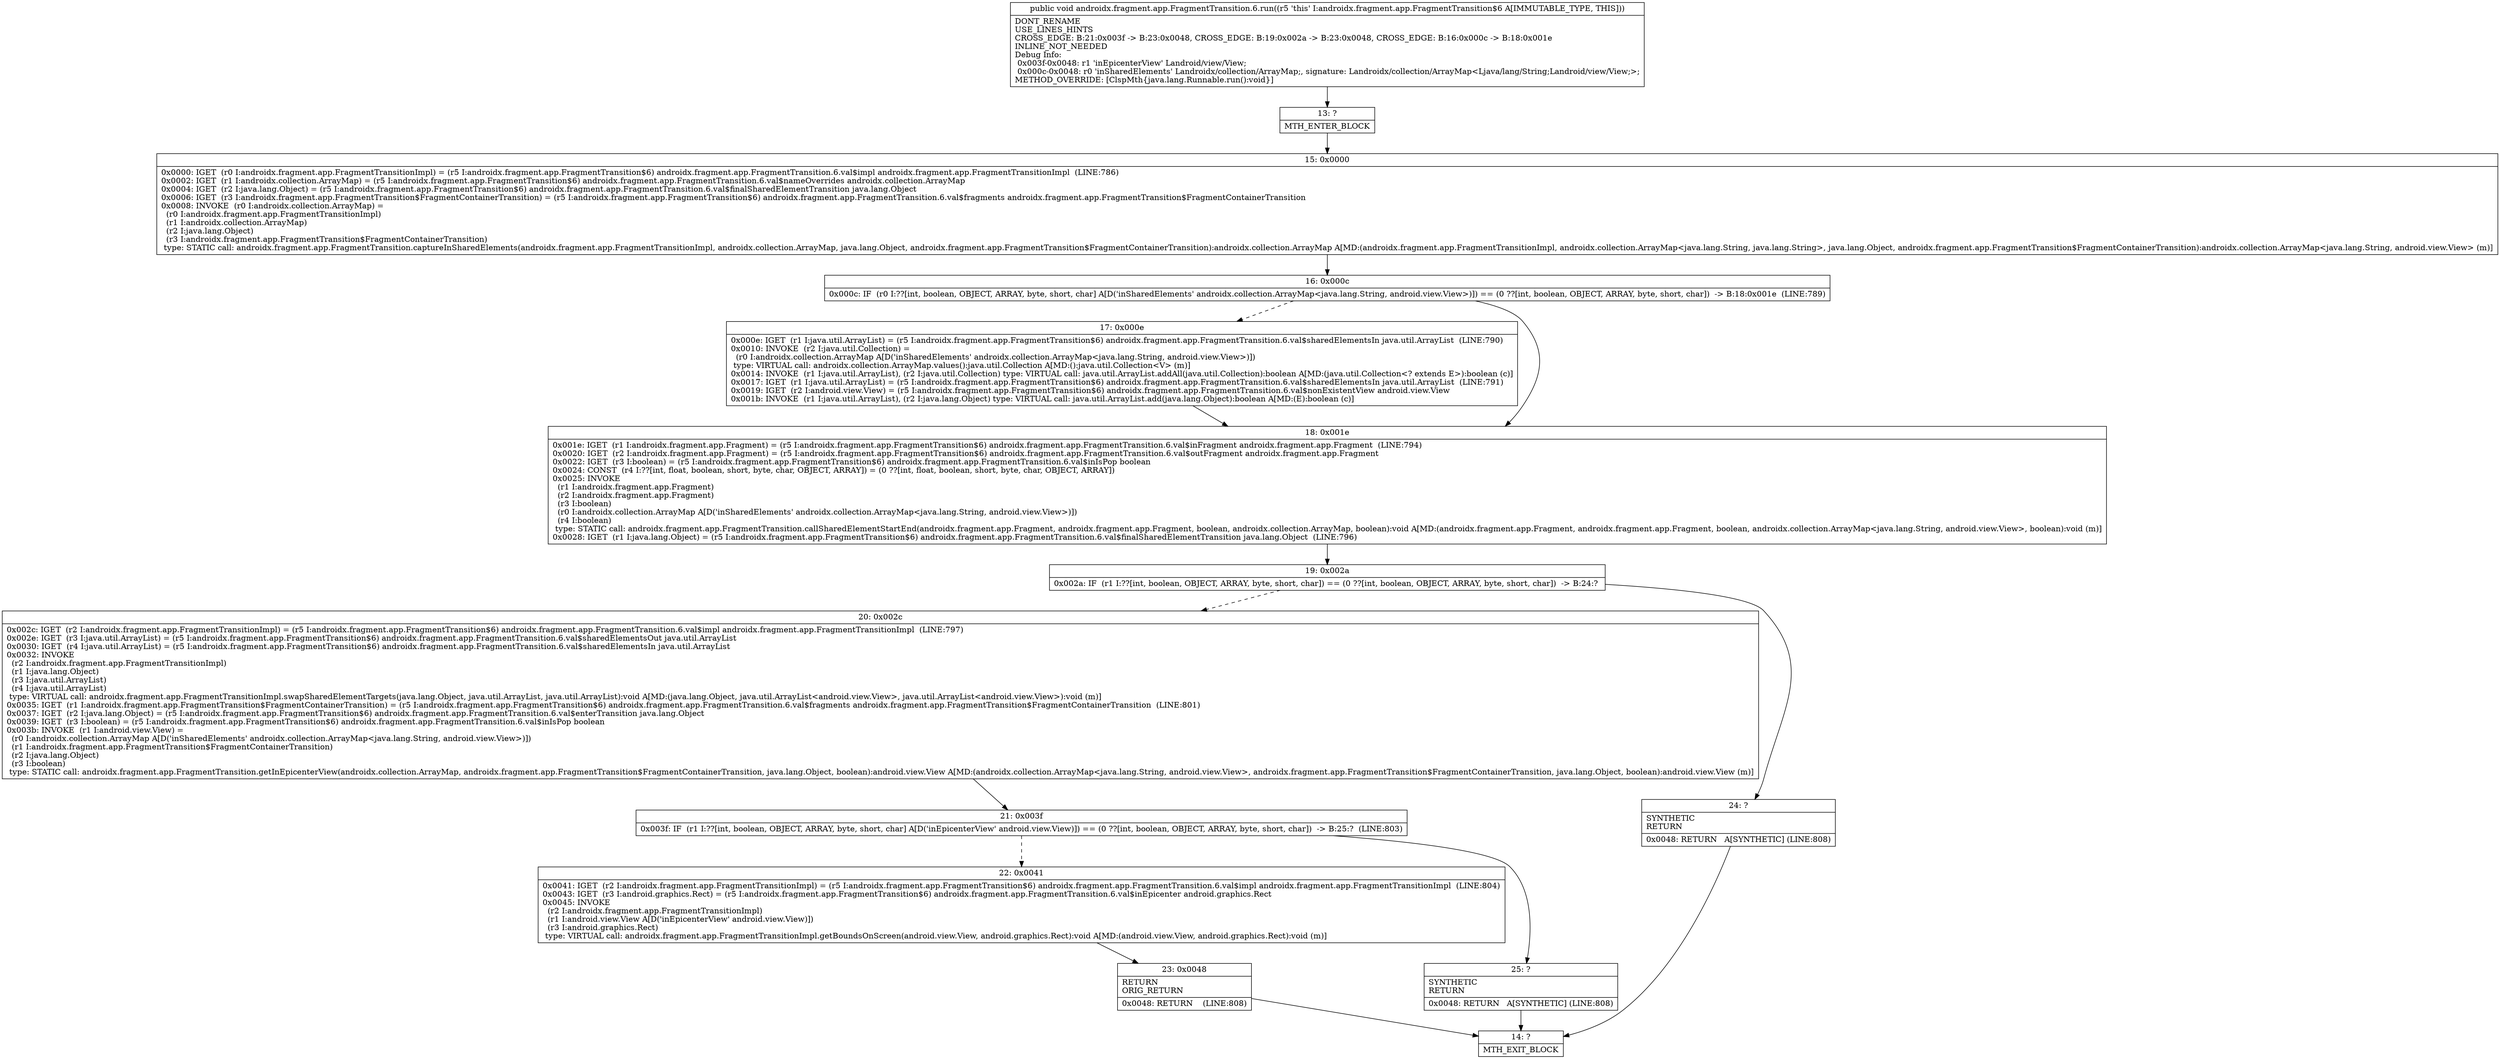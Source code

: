 digraph "CFG forandroidx.fragment.app.FragmentTransition.6.run()V" {
Node_13 [shape=record,label="{13\:\ ?|MTH_ENTER_BLOCK\l}"];
Node_15 [shape=record,label="{15\:\ 0x0000|0x0000: IGET  (r0 I:androidx.fragment.app.FragmentTransitionImpl) = (r5 I:androidx.fragment.app.FragmentTransition$6) androidx.fragment.app.FragmentTransition.6.val$impl androidx.fragment.app.FragmentTransitionImpl  (LINE:786)\l0x0002: IGET  (r1 I:androidx.collection.ArrayMap) = (r5 I:androidx.fragment.app.FragmentTransition$6) androidx.fragment.app.FragmentTransition.6.val$nameOverrides androidx.collection.ArrayMap \l0x0004: IGET  (r2 I:java.lang.Object) = (r5 I:androidx.fragment.app.FragmentTransition$6) androidx.fragment.app.FragmentTransition.6.val$finalSharedElementTransition java.lang.Object \l0x0006: IGET  (r3 I:androidx.fragment.app.FragmentTransition$FragmentContainerTransition) = (r5 I:androidx.fragment.app.FragmentTransition$6) androidx.fragment.app.FragmentTransition.6.val$fragments androidx.fragment.app.FragmentTransition$FragmentContainerTransition \l0x0008: INVOKE  (r0 I:androidx.collection.ArrayMap) = \l  (r0 I:androidx.fragment.app.FragmentTransitionImpl)\l  (r1 I:androidx.collection.ArrayMap)\l  (r2 I:java.lang.Object)\l  (r3 I:androidx.fragment.app.FragmentTransition$FragmentContainerTransition)\l type: STATIC call: androidx.fragment.app.FragmentTransition.captureInSharedElements(androidx.fragment.app.FragmentTransitionImpl, androidx.collection.ArrayMap, java.lang.Object, androidx.fragment.app.FragmentTransition$FragmentContainerTransition):androidx.collection.ArrayMap A[MD:(androidx.fragment.app.FragmentTransitionImpl, androidx.collection.ArrayMap\<java.lang.String, java.lang.String\>, java.lang.Object, androidx.fragment.app.FragmentTransition$FragmentContainerTransition):androidx.collection.ArrayMap\<java.lang.String, android.view.View\> (m)]\l}"];
Node_16 [shape=record,label="{16\:\ 0x000c|0x000c: IF  (r0 I:??[int, boolean, OBJECT, ARRAY, byte, short, char] A[D('inSharedElements' androidx.collection.ArrayMap\<java.lang.String, android.view.View\>)]) == (0 ??[int, boolean, OBJECT, ARRAY, byte, short, char])  \-\> B:18:0x001e  (LINE:789)\l}"];
Node_17 [shape=record,label="{17\:\ 0x000e|0x000e: IGET  (r1 I:java.util.ArrayList) = (r5 I:androidx.fragment.app.FragmentTransition$6) androidx.fragment.app.FragmentTransition.6.val$sharedElementsIn java.util.ArrayList  (LINE:790)\l0x0010: INVOKE  (r2 I:java.util.Collection) = \l  (r0 I:androidx.collection.ArrayMap A[D('inSharedElements' androidx.collection.ArrayMap\<java.lang.String, android.view.View\>)])\l type: VIRTUAL call: androidx.collection.ArrayMap.values():java.util.Collection A[MD:():java.util.Collection\<V\> (m)]\l0x0014: INVOKE  (r1 I:java.util.ArrayList), (r2 I:java.util.Collection) type: VIRTUAL call: java.util.ArrayList.addAll(java.util.Collection):boolean A[MD:(java.util.Collection\<? extends E\>):boolean (c)]\l0x0017: IGET  (r1 I:java.util.ArrayList) = (r5 I:androidx.fragment.app.FragmentTransition$6) androidx.fragment.app.FragmentTransition.6.val$sharedElementsIn java.util.ArrayList  (LINE:791)\l0x0019: IGET  (r2 I:android.view.View) = (r5 I:androidx.fragment.app.FragmentTransition$6) androidx.fragment.app.FragmentTransition.6.val$nonExistentView android.view.View \l0x001b: INVOKE  (r1 I:java.util.ArrayList), (r2 I:java.lang.Object) type: VIRTUAL call: java.util.ArrayList.add(java.lang.Object):boolean A[MD:(E):boolean (c)]\l}"];
Node_18 [shape=record,label="{18\:\ 0x001e|0x001e: IGET  (r1 I:androidx.fragment.app.Fragment) = (r5 I:androidx.fragment.app.FragmentTransition$6) androidx.fragment.app.FragmentTransition.6.val$inFragment androidx.fragment.app.Fragment  (LINE:794)\l0x0020: IGET  (r2 I:androidx.fragment.app.Fragment) = (r5 I:androidx.fragment.app.FragmentTransition$6) androidx.fragment.app.FragmentTransition.6.val$outFragment androidx.fragment.app.Fragment \l0x0022: IGET  (r3 I:boolean) = (r5 I:androidx.fragment.app.FragmentTransition$6) androidx.fragment.app.FragmentTransition.6.val$inIsPop boolean \l0x0024: CONST  (r4 I:??[int, float, boolean, short, byte, char, OBJECT, ARRAY]) = (0 ??[int, float, boolean, short, byte, char, OBJECT, ARRAY]) \l0x0025: INVOKE  \l  (r1 I:androidx.fragment.app.Fragment)\l  (r2 I:androidx.fragment.app.Fragment)\l  (r3 I:boolean)\l  (r0 I:androidx.collection.ArrayMap A[D('inSharedElements' androidx.collection.ArrayMap\<java.lang.String, android.view.View\>)])\l  (r4 I:boolean)\l type: STATIC call: androidx.fragment.app.FragmentTransition.callSharedElementStartEnd(androidx.fragment.app.Fragment, androidx.fragment.app.Fragment, boolean, androidx.collection.ArrayMap, boolean):void A[MD:(androidx.fragment.app.Fragment, androidx.fragment.app.Fragment, boolean, androidx.collection.ArrayMap\<java.lang.String, android.view.View\>, boolean):void (m)]\l0x0028: IGET  (r1 I:java.lang.Object) = (r5 I:androidx.fragment.app.FragmentTransition$6) androidx.fragment.app.FragmentTransition.6.val$finalSharedElementTransition java.lang.Object  (LINE:796)\l}"];
Node_19 [shape=record,label="{19\:\ 0x002a|0x002a: IF  (r1 I:??[int, boolean, OBJECT, ARRAY, byte, short, char]) == (0 ??[int, boolean, OBJECT, ARRAY, byte, short, char])  \-\> B:24:? \l}"];
Node_20 [shape=record,label="{20\:\ 0x002c|0x002c: IGET  (r2 I:androidx.fragment.app.FragmentTransitionImpl) = (r5 I:androidx.fragment.app.FragmentTransition$6) androidx.fragment.app.FragmentTransition.6.val$impl androidx.fragment.app.FragmentTransitionImpl  (LINE:797)\l0x002e: IGET  (r3 I:java.util.ArrayList) = (r5 I:androidx.fragment.app.FragmentTransition$6) androidx.fragment.app.FragmentTransition.6.val$sharedElementsOut java.util.ArrayList \l0x0030: IGET  (r4 I:java.util.ArrayList) = (r5 I:androidx.fragment.app.FragmentTransition$6) androidx.fragment.app.FragmentTransition.6.val$sharedElementsIn java.util.ArrayList \l0x0032: INVOKE  \l  (r2 I:androidx.fragment.app.FragmentTransitionImpl)\l  (r1 I:java.lang.Object)\l  (r3 I:java.util.ArrayList)\l  (r4 I:java.util.ArrayList)\l type: VIRTUAL call: androidx.fragment.app.FragmentTransitionImpl.swapSharedElementTargets(java.lang.Object, java.util.ArrayList, java.util.ArrayList):void A[MD:(java.lang.Object, java.util.ArrayList\<android.view.View\>, java.util.ArrayList\<android.view.View\>):void (m)]\l0x0035: IGET  (r1 I:androidx.fragment.app.FragmentTransition$FragmentContainerTransition) = (r5 I:androidx.fragment.app.FragmentTransition$6) androidx.fragment.app.FragmentTransition.6.val$fragments androidx.fragment.app.FragmentTransition$FragmentContainerTransition  (LINE:801)\l0x0037: IGET  (r2 I:java.lang.Object) = (r5 I:androidx.fragment.app.FragmentTransition$6) androidx.fragment.app.FragmentTransition.6.val$enterTransition java.lang.Object \l0x0039: IGET  (r3 I:boolean) = (r5 I:androidx.fragment.app.FragmentTransition$6) androidx.fragment.app.FragmentTransition.6.val$inIsPop boolean \l0x003b: INVOKE  (r1 I:android.view.View) = \l  (r0 I:androidx.collection.ArrayMap A[D('inSharedElements' androidx.collection.ArrayMap\<java.lang.String, android.view.View\>)])\l  (r1 I:androidx.fragment.app.FragmentTransition$FragmentContainerTransition)\l  (r2 I:java.lang.Object)\l  (r3 I:boolean)\l type: STATIC call: androidx.fragment.app.FragmentTransition.getInEpicenterView(androidx.collection.ArrayMap, androidx.fragment.app.FragmentTransition$FragmentContainerTransition, java.lang.Object, boolean):android.view.View A[MD:(androidx.collection.ArrayMap\<java.lang.String, android.view.View\>, androidx.fragment.app.FragmentTransition$FragmentContainerTransition, java.lang.Object, boolean):android.view.View (m)]\l}"];
Node_21 [shape=record,label="{21\:\ 0x003f|0x003f: IF  (r1 I:??[int, boolean, OBJECT, ARRAY, byte, short, char] A[D('inEpicenterView' android.view.View)]) == (0 ??[int, boolean, OBJECT, ARRAY, byte, short, char])  \-\> B:25:?  (LINE:803)\l}"];
Node_22 [shape=record,label="{22\:\ 0x0041|0x0041: IGET  (r2 I:androidx.fragment.app.FragmentTransitionImpl) = (r5 I:androidx.fragment.app.FragmentTransition$6) androidx.fragment.app.FragmentTransition.6.val$impl androidx.fragment.app.FragmentTransitionImpl  (LINE:804)\l0x0043: IGET  (r3 I:android.graphics.Rect) = (r5 I:androidx.fragment.app.FragmentTransition$6) androidx.fragment.app.FragmentTransition.6.val$inEpicenter android.graphics.Rect \l0x0045: INVOKE  \l  (r2 I:androidx.fragment.app.FragmentTransitionImpl)\l  (r1 I:android.view.View A[D('inEpicenterView' android.view.View)])\l  (r3 I:android.graphics.Rect)\l type: VIRTUAL call: androidx.fragment.app.FragmentTransitionImpl.getBoundsOnScreen(android.view.View, android.graphics.Rect):void A[MD:(android.view.View, android.graphics.Rect):void (m)]\l}"];
Node_23 [shape=record,label="{23\:\ 0x0048|RETURN\lORIG_RETURN\l|0x0048: RETURN    (LINE:808)\l}"];
Node_14 [shape=record,label="{14\:\ ?|MTH_EXIT_BLOCK\l}"];
Node_25 [shape=record,label="{25\:\ ?|SYNTHETIC\lRETURN\l|0x0048: RETURN   A[SYNTHETIC] (LINE:808)\l}"];
Node_24 [shape=record,label="{24\:\ ?|SYNTHETIC\lRETURN\l|0x0048: RETURN   A[SYNTHETIC] (LINE:808)\l}"];
MethodNode[shape=record,label="{public void androidx.fragment.app.FragmentTransition.6.run((r5 'this' I:androidx.fragment.app.FragmentTransition$6 A[IMMUTABLE_TYPE, THIS]))  | DONT_RENAME\lUSE_LINES_HINTS\lCROSS_EDGE: B:21:0x003f \-\> B:23:0x0048, CROSS_EDGE: B:19:0x002a \-\> B:23:0x0048, CROSS_EDGE: B:16:0x000c \-\> B:18:0x001e\lINLINE_NOT_NEEDED\lDebug Info:\l  0x003f\-0x0048: r1 'inEpicenterView' Landroid\/view\/View;\l  0x000c\-0x0048: r0 'inSharedElements' Landroidx\/collection\/ArrayMap;, signature: Landroidx\/collection\/ArrayMap\<Ljava\/lang\/String;Landroid\/view\/View;\>;\lMETHOD_OVERRIDE: [ClspMth\{java.lang.Runnable.run():void\}]\l}"];
MethodNode -> Node_13;Node_13 -> Node_15;
Node_15 -> Node_16;
Node_16 -> Node_17[style=dashed];
Node_16 -> Node_18;
Node_17 -> Node_18;
Node_18 -> Node_19;
Node_19 -> Node_20[style=dashed];
Node_19 -> Node_24;
Node_20 -> Node_21;
Node_21 -> Node_22[style=dashed];
Node_21 -> Node_25;
Node_22 -> Node_23;
Node_23 -> Node_14;
Node_25 -> Node_14;
Node_24 -> Node_14;
}

